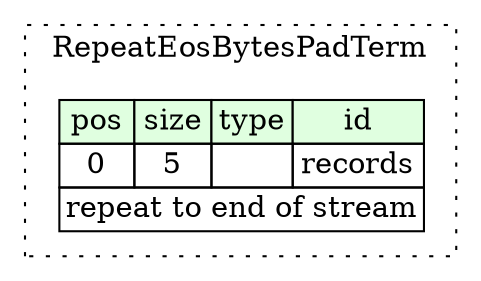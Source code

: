digraph {
	rankdir=LR;
	node [shape=plaintext];
	subgraph cluster__repeat_eos_bytes_pad_term {
		label="RepeatEosBytesPadTerm";
		graph[style=dotted];

		repeat_eos_bytes_pad_term__seq [label=<<TABLE BORDER="0" CELLBORDER="1" CELLSPACING="0">
			<TR><TD BGCOLOR="#E0FFE0">pos</TD><TD BGCOLOR="#E0FFE0">size</TD><TD BGCOLOR="#E0FFE0">type</TD><TD BGCOLOR="#E0FFE0">id</TD></TR>
			<TR><TD PORT="records_pos">0</TD><TD PORT="records_size">5</TD><TD></TD><TD PORT="records_type">records</TD></TR>
			<TR><TD COLSPAN="4" PORT="records__repeat">repeat to end of stream</TD></TR>
		</TABLE>>];
	}
}
